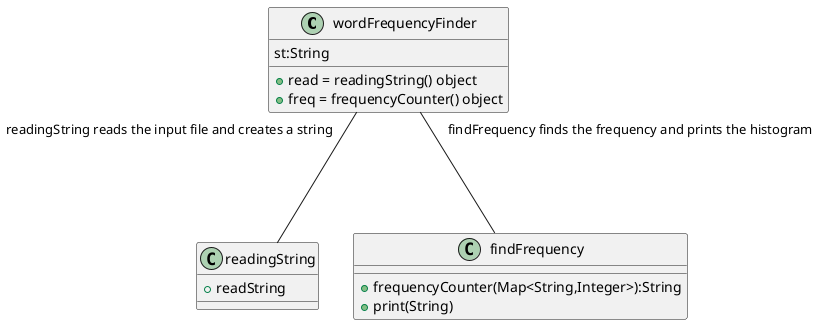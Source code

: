 @startuml
'https://plantuml.com/sequence-diagram

class wordFrequencyFinder
{
   st:String

   +read = readingString() object
   +freq = frequencyCounter() object
}

class readingString
{
   +readString
}

class findFrequency
{

  +frequencyCounter(Map<String,Integer>):String
  +print(String)
}

wordFrequencyFinder "readingString reads the input file and creates a string"--- readingString
wordFrequencyFinder "findFrequency finds the frequency and prints the histogram"--- findFrequency
@enduml